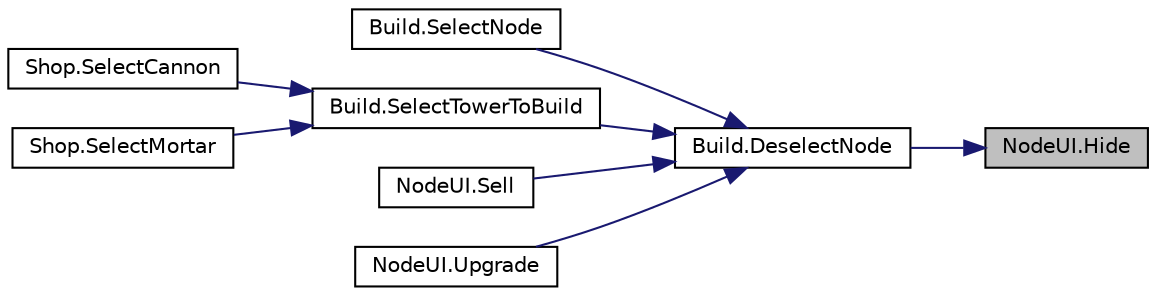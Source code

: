 digraph "NodeUI.Hide"
{
 // LATEX_PDF_SIZE
  edge [fontname="Helvetica",fontsize="10",labelfontname="Helvetica",labelfontsize="10"];
  node [fontname="Helvetica",fontsize="10",shape=record];
  rankdir="RL";
  Node1 [label="NodeUI.Hide",height=0.2,width=0.4,color="black", fillcolor="grey75", style="filled", fontcolor="black",tooltip=" "];
  Node1 -> Node2 [dir="back",color="midnightblue",fontsize="10",style="solid"];
  Node2 [label="Build.DeselectNode",height=0.2,width=0.4,color="black", fillcolor="white", style="filled",URL="$class_build.html#ab62ef1a446b093475cd4c6318b8f45b2",tooltip=" "];
  Node2 -> Node3 [dir="back",color="midnightblue",fontsize="10",style="solid"];
  Node3 [label="Build.SelectNode",height=0.2,width=0.4,color="black", fillcolor="white", style="filled",URL="$class_build.html#a6b8acc67b8888696cd8cc8912f5180a2",tooltip=" "];
  Node2 -> Node4 [dir="back",color="midnightblue",fontsize="10",style="solid"];
  Node4 [label="Build.SelectTowerToBuild",height=0.2,width=0.4,color="black", fillcolor="white", style="filled",URL="$class_build.html#a27c37f400cd4eb1175267266aa968932",tooltip=" "];
  Node4 -> Node5 [dir="back",color="midnightblue",fontsize="10",style="solid"];
  Node5 [label="Shop.SelectCannon",height=0.2,width=0.4,color="black", fillcolor="white", style="filled",URL="$class_shop.html#a97404e9d4c2065fc6d6b478a42e6d679",tooltip=" "];
  Node4 -> Node6 [dir="back",color="midnightblue",fontsize="10",style="solid"];
  Node6 [label="Shop.SelectMortar",height=0.2,width=0.4,color="black", fillcolor="white", style="filled",URL="$class_shop.html#acdb3964548d987970f2707f51ee94759",tooltip=" "];
  Node2 -> Node7 [dir="back",color="midnightblue",fontsize="10",style="solid"];
  Node7 [label="NodeUI.Sell",height=0.2,width=0.4,color="black", fillcolor="white", style="filled",URL="$class_node_u_i.html#a3cf94e06d8487a629ddbb01c3ff57753",tooltip=" "];
  Node2 -> Node8 [dir="back",color="midnightblue",fontsize="10",style="solid"];
  Node8 [label="NodeUI.Upgrade",height=0.2,width=0.4,color="black", fillcolor="white", style="filled",URL="$class_node_u_i.html#a55f989bf1b4231d76dd2dfc281962982",tooltip=" "];
}

